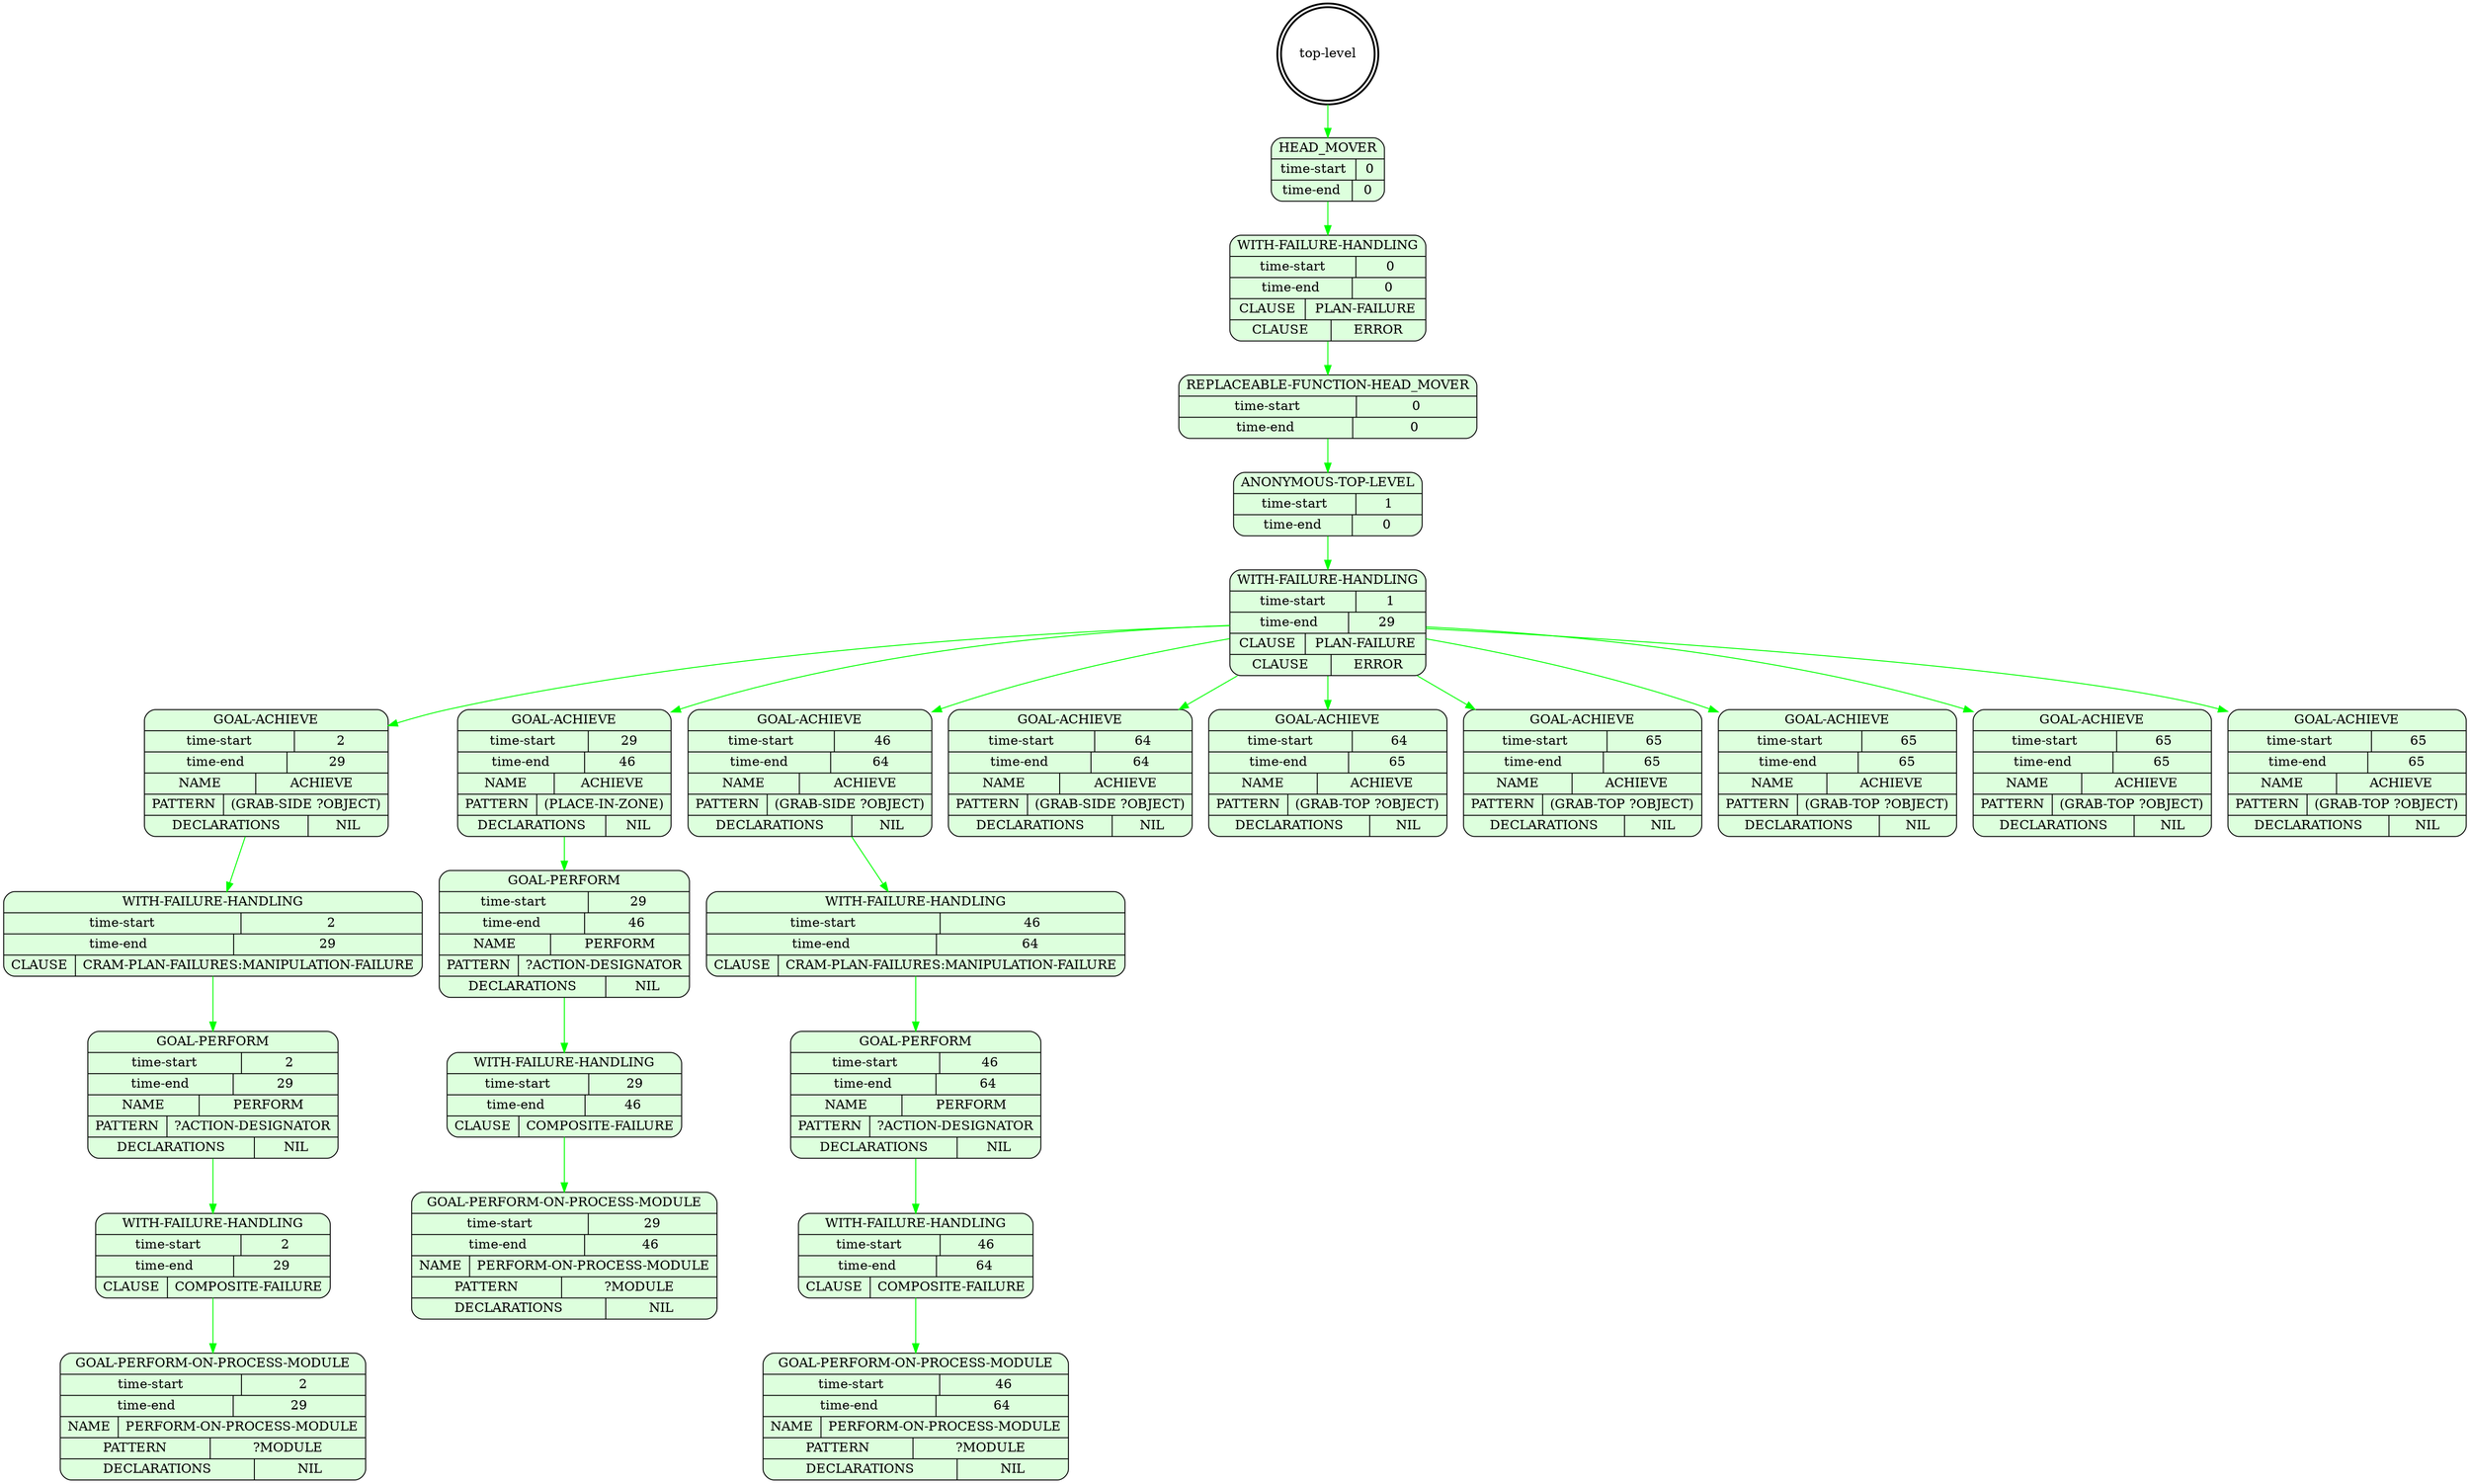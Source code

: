 digraph plangraph_hTEehRmeiz0pT5Lf {
  node_SUKdgvlNRnxs36Yz [shape=doublecircle, style=bold, label="top-level"];

  node_JXKZRvXS0cFmKa15 [shape=Mrecord, style=filled, fillcolor="#ddffdd", label="{HEAD_MOVER|{time-start | 0}|{time-end | 0}}"];
  edge [color="green", label=""];
  node_SUKdgvlNRnxs36Yz -> node_JXKZRvXS0cFmKa15;

  node_mEVNcGx9F3HmsvSj [shape=Mrecord, style=filled, fillcolor="#ddffdd", label="{WITH-FAILURE-HANDLING|{time-start | 0}|{time-end | 0}|{CLAUSE | PLAN-FAILURE}|{CLAUSE | ERROR}}"];
  edge [color="green", label=""];
  node_JXKZRvXS0cFmKa15 -> node_mEVNcGx9F3HmsvSj;

  node_IuzTmZdJPNqlGEVF [shape=Mrecord, style=filled, fillcolor="#ddffdd", label="{REPLACEABLE-FUNCTION-HEAD_MOVER|{time-start | 0}|{time-end | 0}}"];
  edge [color="green", label=""];
  node_mEVNcGx9F3HmsvSj -> node_IuzTmZdJPNqlGEVF;

  node_LafInaEDqzs7JHf4 [shape=Mrecord, style=filled, fillcolor="#ddffdd", label="{ANONYMOUS-TOP-LEVEL|{time-start | 1}|{time-end | 0}}"];
  edge [color="green", label=""];
  node_IuzTmZdJPNqlGEVF -> node_LafInaEDqzs7JHf4;

  node_yMgVkBR4aWWqCGUM [shape=Mrecord, style=filled, fillcolor="#ddffdd", label="{WITH-FAILURE-HANDLING|{time-start | 1}|{time-end | 29}|{CLAUSE | PLAN-FAILURE}|{CLAUSE | ERROR}}"];
  edge [color="green", label=""];
  node_LafInaEDqzs7JHf4 -> node_yMgVkBR4aWWqCGUM;

  node_zbK4n1WyHdgcNFbl [shape=Mrecord, style=filled, fillcolor="#ddffdd", label="{GOAL-ACHIEVE|{time-start | 2}|{time-end | 29}|{NAME | ACHIEVE}|{PATTERN | (GRAB-SIDE ?OBJECT)}|{DECLARATIONS | NIL}}"];
  edge [color="green", label=""];
  node_yMgVkBR4aWWqCGUM -> node_zbK4n1WyHdgcNFbl;

  node_3Zb6EhnCoPeEqEtw [shape=Mrecord, style=filled, fillcolor="#ddffdd", label="{WITH-FAILURE-HANDLING|{time-start | 2}|{time-end | 29}|{CLAUSE | CRAM-PLAN-FAILURES:MANIPULATION-FAILURE}}"];
  edge [color="green", label=""];
  node_zbK4n1WyHdgcNFbl -> node_3Zb6EhnCoPeEqEtw;

  node_AscxUciYRseXPMbH [shape=Mrecord, style=filled, fillcolor="#ddffdd", label="{GOAL-PERFORM|{time-start | 2}|{time-end | 29}|{NAME | PERFORM}|{PATTERN | ?ACTION-DESIGNATOR}|{DECLARATIONS | NIL}}"];
  edge [color="green", label=""];
  node_3Zb6EhnCoPeEqEtw -> node_AscxUciYRseXPMbH;

  node_v1PKpJ0wm4IhGePv [shape=Mrecord, style=filled, fillcolor="#ddffdd", label="{WITH-FAILURE-HANDLING|{time-start | 2}|{time-end | 29}|{CLAUSE | COMPOSITE-FAILURE}}"];
  edge [color="green", label=""];
  node_AscxUciYRseXPMbH -> node_v1PKpJ0wm4IhGePv;

  node_ONSOuEfa5x7vG9MD [shape=Mrecord, style=filled, fillcolor="#ddffdd", label="{GOAL-PERFORM-ON-PROCESS-MODULE|{time-start | 2}|{time-end | 29}|{NAME | PERFORM-ON-PROCESS-MODULE}|{PATTERN | ?MODULE}|{DECLARATIONS | NIL}}"];
  edge [color="green", label=""];
  node_v1PKpJ0wm4IhGePv -> node_ONSOuEfa5x7vG9MD;

  node_5fFM2COmvMiirbhi [shape=Mrecord, style=filled, fillcolor="#ddffdd", label="{GOAL-ACHIEVE|{time-start | 29}|{time-end | 46}|{NAME | ACHIEVE}|{PATTERN | (PLACE-IN-ZONE)}|{DECLARATIONS | NIL}}"];
  edge [color="green", label=""];
  node_yMgVkBR4aWWqCGUM -> node_5fFM2COmvMiirbhi;

  node_HvzHji03E8r7iApO [shape=Mrecord, style=filled, fillcolor="#ddffdd", label="{GOAL-PERFORM|{time-start | 29}|{time-end | 46}|{NAME | PERFORM}|{PATTERN | ?ACTION-DESIGNATOR}|{DECLARATIONS | NIL}}"];
  edge [color="green", label=""];
  node_5fFM2COmvMiirbhi -> node_HvzHji03E8r7iApO;

  node_qGtz0WCbersaTBvX [shape=Mrecord, style=filled, fillcolor="#ddffdd", label="{WITH-FAILURE-HANDLING|{time-start | 29}|{time-end | 46}|{CLAUSE | COMPOSITE-FAILURE}}"];
  edge [color="green", label=""];
  node_HvzHji03E8r7iApO -> node_qGtz0WCbersaTBvX;

  node_SPoNcNMJcVMnqOdr [shape=Mrecord, style=filled, fillcolor="#ddffdd", label="{GOAL-PERFORM-ON-PROCESS-MODULE|{time-start | 29}|{time-end | 46}|{NAME | PERFORM-ON-PROCESS-MODULE}|{PATTERN | ?MODULE}|{DECLARATIONS | NIL}}"];
  edge [color="green", label=""];
  node_qGtz0WCbersaTBvX -> node_SPoNcNMJcVMnqOdr;

  node_b7XWO6PGcXVewMBS [shape=Mrecord, style=filled, fillcolor="#ddffdd", label="{GOAL-ACHIEVE|{time-start | 46}|{time-end | 64}|{NAME | ACHIEVE}|{PATTERN | (GRAB-SIDE ?OBJECT)}|{DECLARATIONS | NIL}}"];
  edge [color="green", label=""];
  node_yMgVkBR4aWWqCGUM -> node_b7XWO6PGcXVewMBS;

  node_4tkdRMEXEDsVuNjn [shape=Mrecord, style=filled, fillcolor="#ddffdd", label="{WITH-FAILURE-HANDLING|{time-start | 46}|{time-end | 64}|{CLAUSE | CRAM-PLAN-FAILURES:MANIPULATION-FAILURE}}"];
  edge [color="green", label=""];
  node_b7XWO6PGcXVewMBS -> node_4tkdRMEXEDsVuNjn;

  node_2yW5jeF8CUewVtjd [shape=Mrecord, style=filled, fillcolor="#ddffdd", label="{GOAL-PERFORM|{time-start | 46}|{time-end | 64}|{NAME | PERFORM}|{PATTERN | ?ACTION-DESIGNATOR}|{DECLARATIONS | NIL}}"];
  edge [color="green", label=""];
  node_4tkdRMEXEDsVuNjn -> node_2yW5jeF8CUewVtjd;

  node_aejLFGlqsop90gGu [shape=Mrecord, style=filled, fillcolor="#ddffdd", label="{WITH-FAILURE-HANDLING|{time-start | 46}|{time-end | 64}|{CLAUSE | COMPOSITE-FAILURE}}"];
  edge [color="green", label=""];
  node_2yW5jeF8CUewVtjd -> node_aejLFGlqsop90gGu;

  node_t8KKI6iBy0mi48nd [shape=Mrecord, style=filled, fillcolor="#ddffdd", label="{GOAL-PERFORM-ON-PROCESS-MODULE|{time-start | 46}|{time-end | 64}|{NAME | PERFORM-ON-PROCESS-MODULE}|{PATTERN | ?MODULE}|{DECLARATIONS | NIL}}"];
  edge [color="green", label=""];
  node_aejLFGlqsop90gGu -> node_t8KKI6iBy0mi48nd;

  node_m1uT5IPdXvvvNgos [shape=Mrecord, style=filled, fillcolor="#ddffdd", label="{GOAL-ACHIEVE|{time-start | 64}|{time-end | 64}|{NAME | ACHIEVE}|{PATTERN | (GRAB-SIDE ?OBJECT)}|{DECLARATIONS | NIL}}"];
  edge [color="green", label=""];
  node_yMgVkBR4aWWqCGUM -> node_m1uT5IPdXvvvNgos;

  node_DXFAa2ZTfy58u3LH [shape=Mrecord, style=filled, fillcolor="#ddffdd", label="{GOAL-ACHIEVE|{time-start | 64}|{time-end | 65}|{NAME | ACHIEVE}|{PATTERN | (GRAB-TOP ?OBJECT)}|{DECLARATIONS | NIL}}"];
  edge [color="green", label=""];
  node_yMgVkBR4aWWqCGUM -> node_DXFAa2ZTfy58u3LH;

  node_15GFX8iWXj5dXSvm [shape=Mrecord, style=filled, fillcolor="#ddffdd", label="{GOAL-ACHIEVE|{time-start | 65}|{time-end | 65}|{NAME | ACHIEVE}|{PATTERN | (GRAB-TOP ?OBJECT)}|{DECLARATIONS | NIL}}"];
  edge [color="green", label=""];
  node_yMgVkBR4aWWqCGUM -> node_15GFX8iWXj5dXSvm;

  node_yshwLuVfO3DwPIm0 [shape=Mrecord, style=filled, fillcolor="#ddffdd", label="{GOAL-ACHIEVE|{time-start | 65}|{time-end | 65}|{NAME | ACHIEVE}|{PATTERN | (GRAB-TOP ?OBJECT)}|{DECLARATIONS | NIL}}"];
  edge [color="green", label=""];
  node_yMgVkBR4aWWqCGUM -> node_yshwLuVfO3DwPIm0;

  node_subWpdAIgthlwqEf [shape=Mrecord, style=filled, fillcolor="#ddffdd", label="{GOAL-ACHIEVE|{time-start | 65}|{time-end | 65}|{NAME | ACHIEVE}|{PATTERN | (GRAB-TOP ?OBJECT)}|{DECLARATIONS | NIL}}"];
  edge [color="green", label=""];
  node_yMgVkBR4aWWqCGUM -> node_subWpdAIgthlwqEf;

  node_KKEYTLLXU0GG3N9e [shape=Mrecord, style=filled, fillcolor="#ddffdd", label="{GOAL-ACHIEVE|{time-start | 65}|{time-end | 65}|{NAME | ACHIEVE}|{PATTERN | (GRAB-TOP ?OBJECT)}|{DECLARATIONS | NIL}}"];
  edge [color="green", label=""];
  node_yMgVkBR4aWWqCGUM -> node_KKEYTLLXU0GG3N9e;
}
